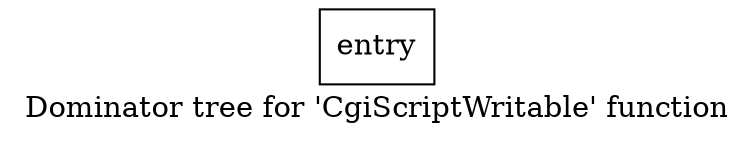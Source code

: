 digraph "Dominator tree for 'CgiScriptWritable' function" {
	label="Dominator tree for 'CgiScriptWritable' function";

	Node0xe3dbb0 [shape=record,label="{entry}"];
}
